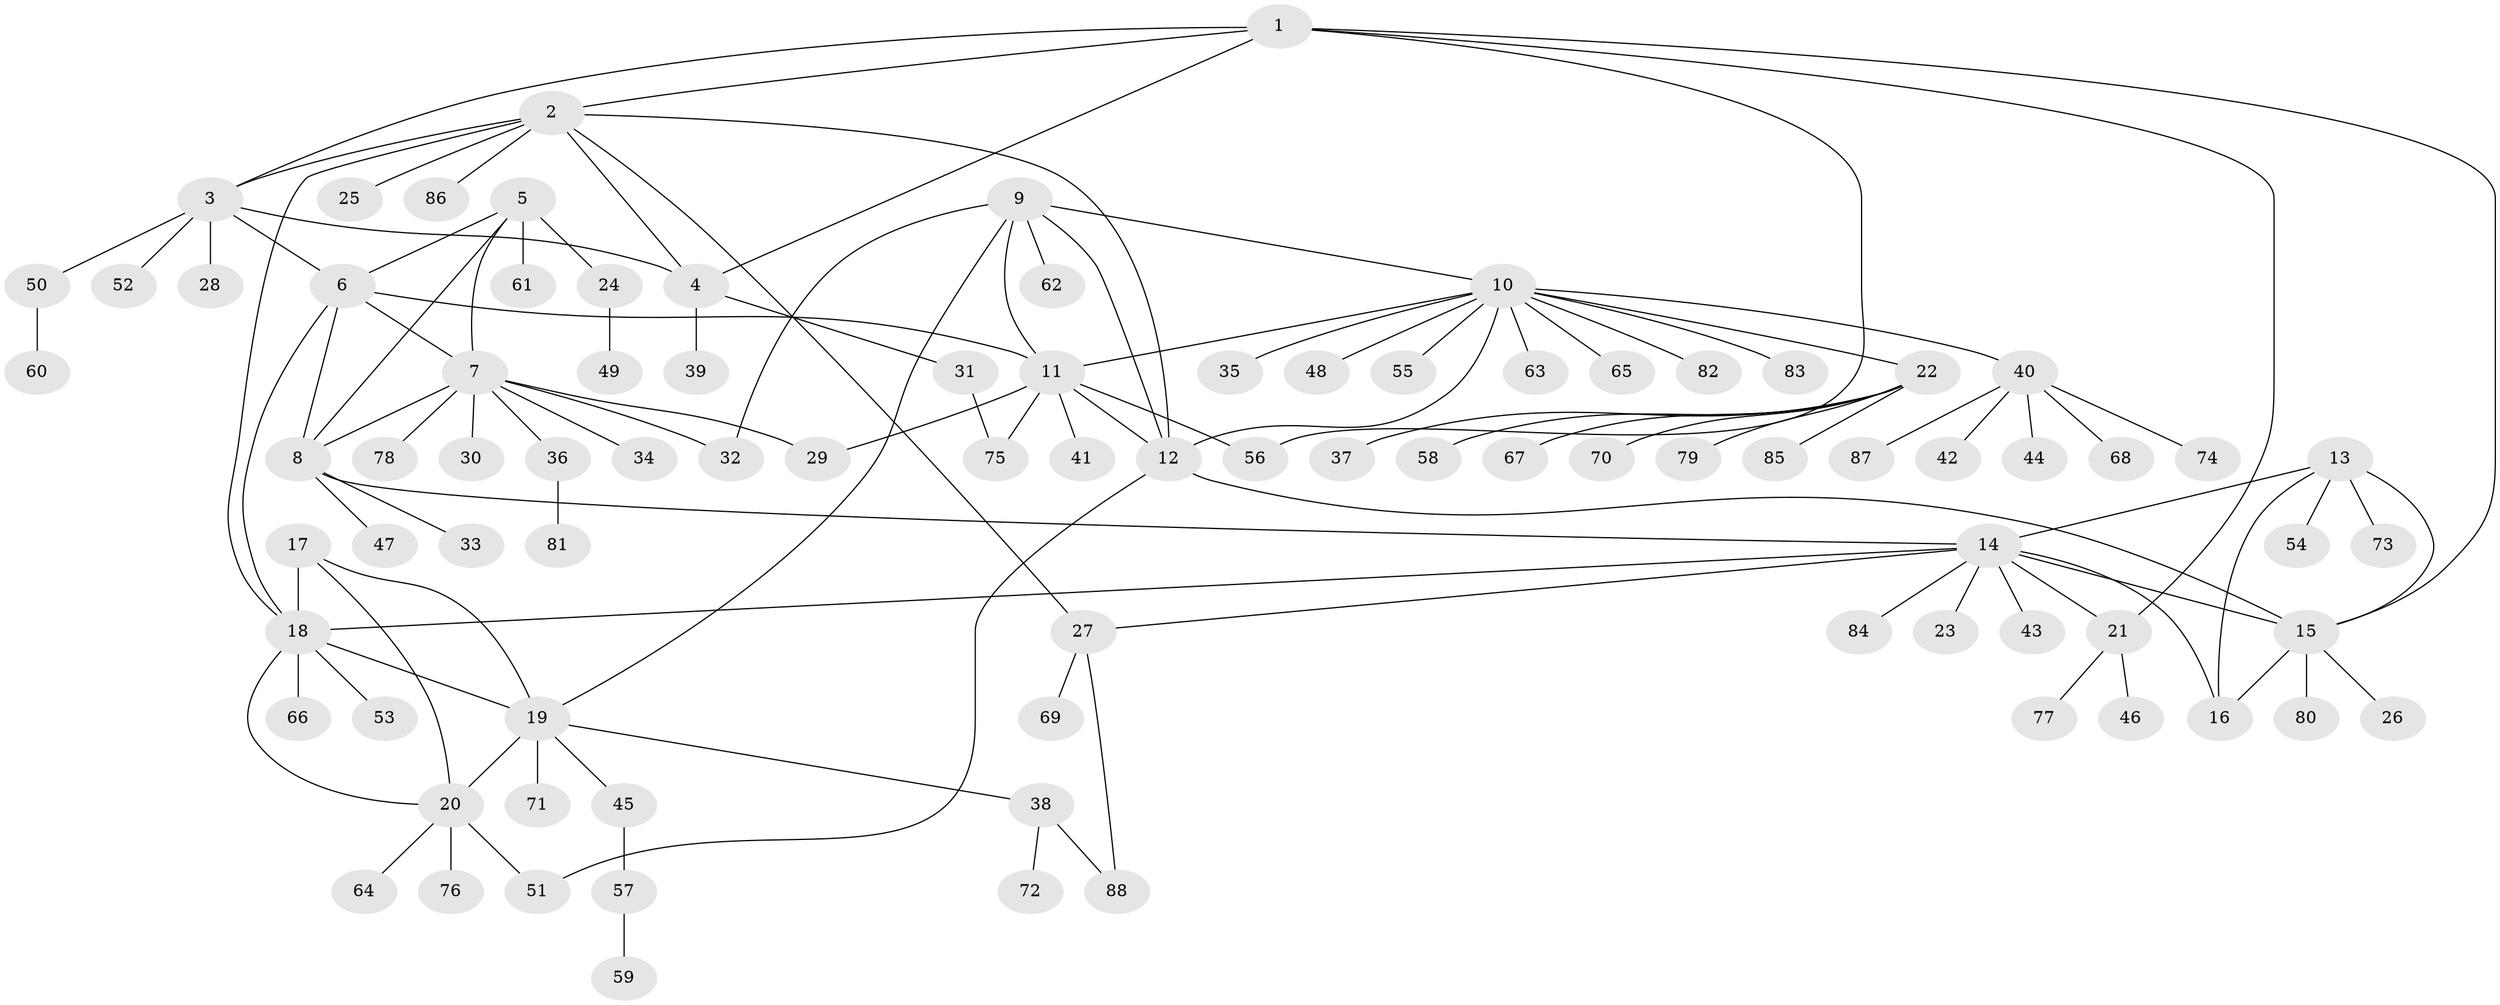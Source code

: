 // coarse degree distribution, {3: 0.07692307692307693, 9: 0.038461538461538464, 6: 0.038461538461538464, 4: 0.07692307692307693, 8: 0.038461538461538464, 12: 0.038461538461538464, 1: 0.6538461538461539, 2: 0.038461538461538464}
// Generated by graph-tools (version 1.1) at 2025/19/03/04/25 18:19:43]
// undirected, 88 vertices, 116 edges
graph export_dot {
graph [start="1"]
  node [color=gray90,style=filled];
  1;
  2;
  3;
  4;
  5;
  6;
  7;
  8;
  9;
  10;
  11;
  12;
  13;
  14;
  15;
  16;
  17;
  18;
  19;
  20;
  21;
  22;
  23;
  24;
  25;
  26;
  27;
  28;
  29;
  30;
  31;
  32;
  33;
  34;
  35;
  36;
  37;
  38;
  39;
  40;
  41;
  42;
  43;
  44;
  45;
  46;
  47;
  48;
  49;
  50;
  51;
  52;
  53;
  54;
  55;
  56;
  57;
  58;
  59;
  60;
  61;
  62;
  63;
  64;
  65;
  66;
  67;
  68;
  69;
  70;
  71;
  72;
  73;
  74;
  75;
  76;
  77;
  78;
  79;
  80;
  81;
  82;
  83;
  84;
  85;
  86;
  87;
  88;
  1 -- 2;
  1 -- 3;
  1 -- 4;
  1 -- 15;
  1 -- 21;
  1 -- 56;
  2 -- 3;
  2 -- 4;
  2 -- 12;
  2 -- 18;
  2 -- 25;
  2 -- 27;
  2 -- 86;
  3 -- 4;
  3 -- 6;
  3 -- 28;
  3 -- 50;
  3 -- 52;
  4 -- 31;
  4 -- 39;
  5 -- 6;
  5 -- 7;
  5 -- 8;
  5 -- 24;
  5 -- 61;
  6 -- 7;
  6 -- 8;
  6 -- 11;
  6 -- 18;
  7 -- 8;
  7 -- 29;
  7 -- 30;
  7 -- 32;
  7 -- 34;
  7 -- 36;
  7 -- 78;
  8 -- 14;
  8 -- 33;
  8 -- 47;
  9 -- 10;
  9 -- 11;
  9 -- 12;
  9 -- 19;
  9 -- 32;
  9 -- 62;
  10 -- 11;
  10 -- 12;
  10 -- 22;
  10 -- 35;
  10 -- 40;
  10 -- 48;
  10 -- 55;
  10 -- 63;
  10 -- 65;
  10 -- 82;
  10 -- 83;
  11 -- 12;
  11 -- 29;
  11 -- 41;
  11 -- 56;
  11 -- 75;
  12 -- 15;
  12 -- 51;
  13 -- 14;
  13 -- 15;
  13 -- 16;
  13 -- 54;
  13 -- 73;
  14 -- 15;
  14 -- 16;
  14 -- 18;
  14 -- 21;
  14 -- 23;
  14 -- 27;
  14 -- 43;
  14 -- 84;
  15 -- 16;
  15 -- 26;
  15 -- 80;
  17 -- 18;
  17 -- 19;
  17 -- 20;
  18 -- 19;
  18 -- 20;
  18 -- 53;
  18 -- 66;
  19 -- 20;
  19 -- 38;
  19 -- 45;
  19 -- 71;
  20 -- 51;
  20 -- 64;
  20 -- 76;
  21 -- 46;
  21 -- 77;
  22 -- 37;
  22 -- 58;
  22 -- 67;
  22 -- 70;
  22 -- 79;
  22 -- 85;
  24 -- 49;
  27 -- 69;
  27 -- 88;
  31 -- 75;
  36 -- 81;
  38 -- 72;
  38 -- 88;
  40 -- 42;
  40 -- 44;
  40 -- 68;
  40 -- 74;
  40 -- 87;
  45 -- 57;
  50 -- 60;
  57 -- 59;
}
